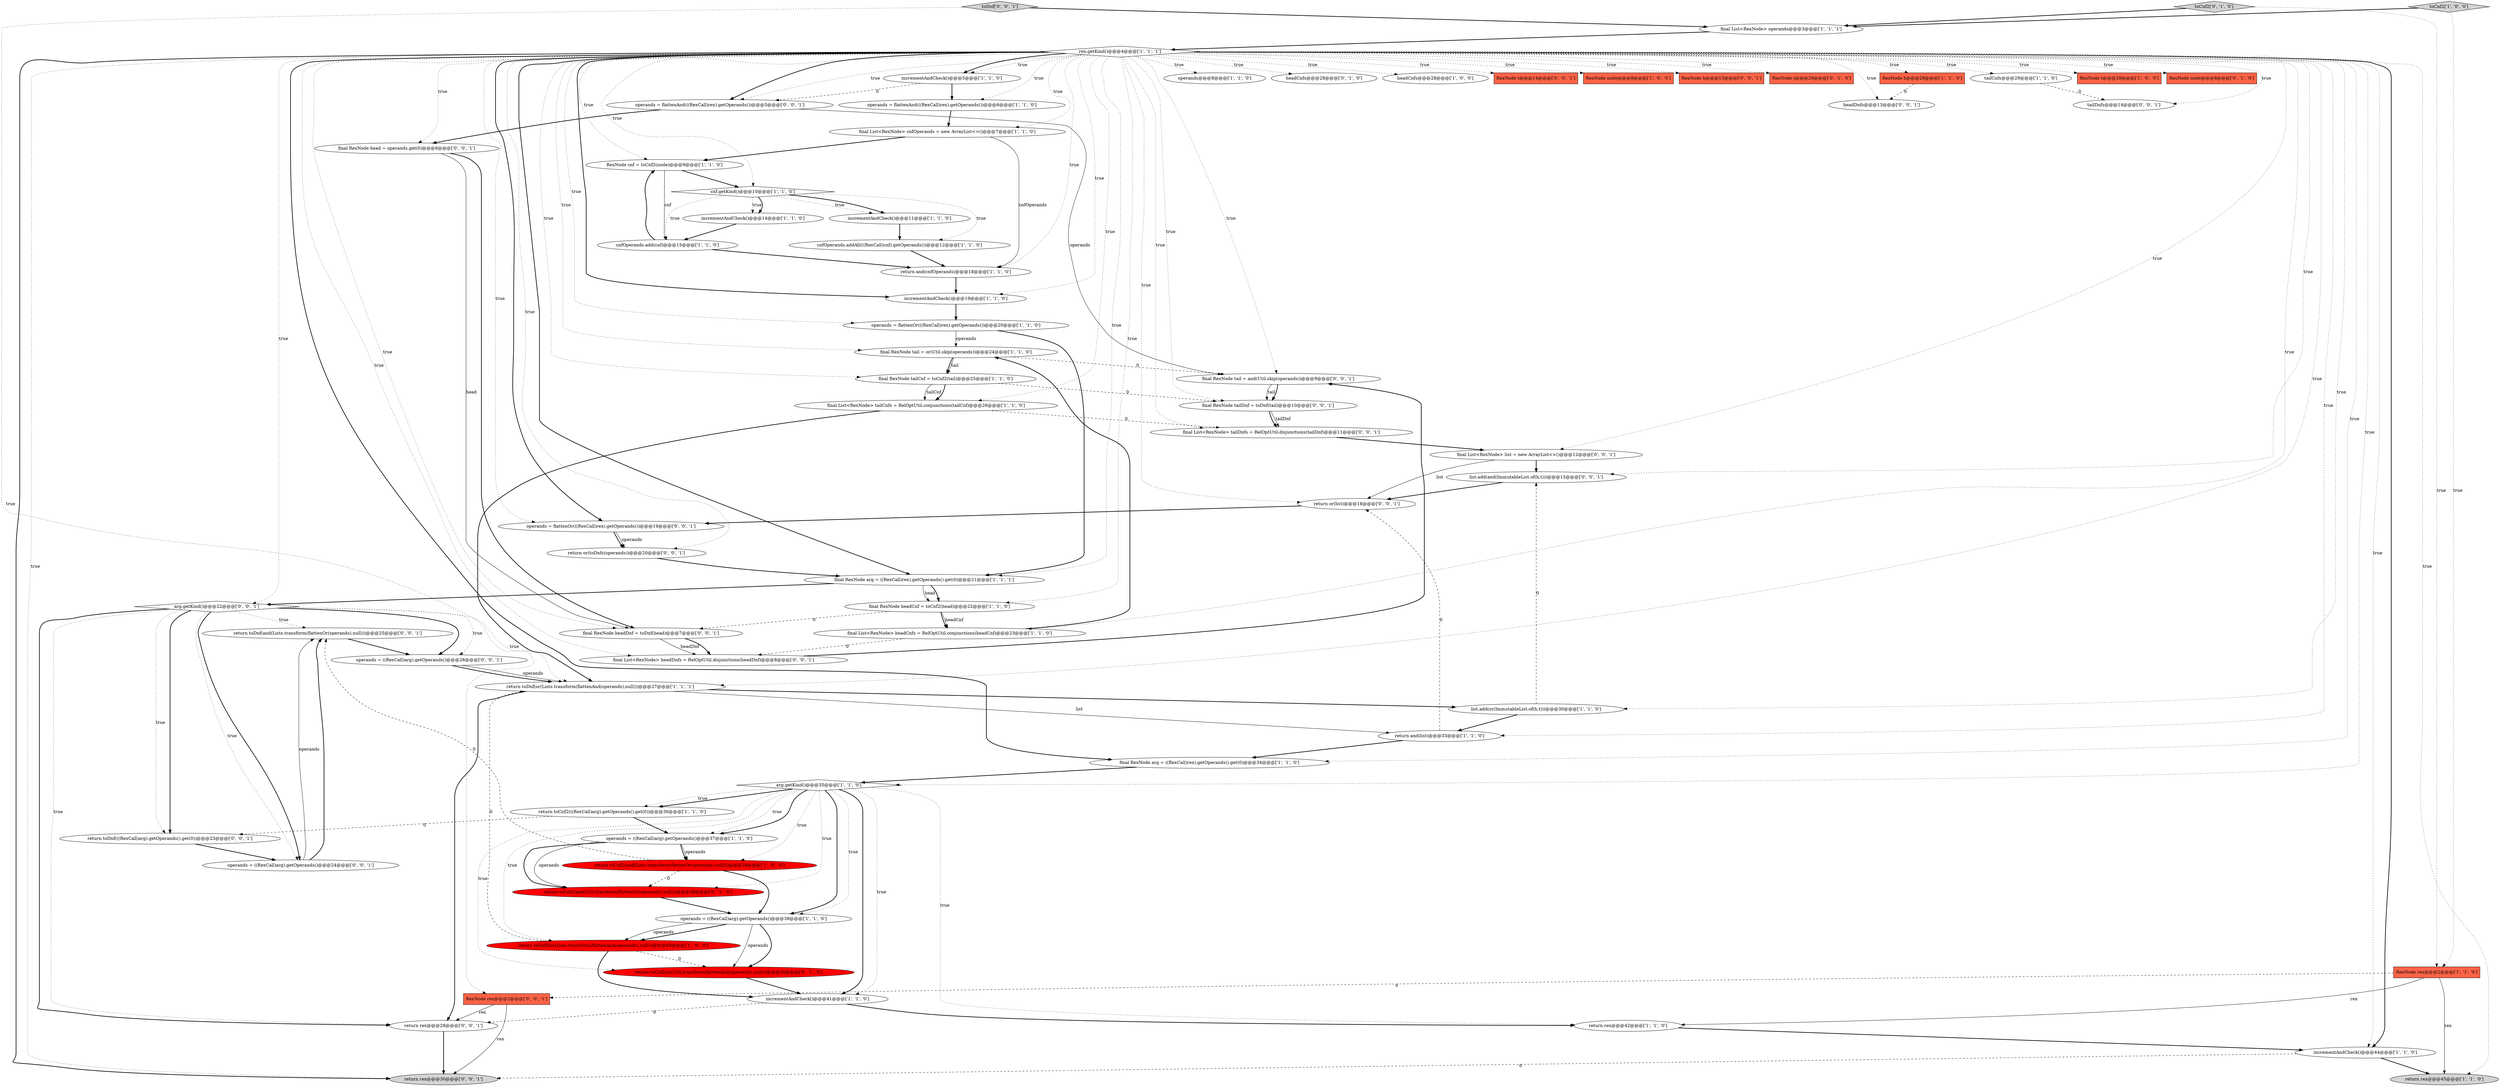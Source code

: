 digraph {
29 [style = filled, label = "incrementAndCheck()@@@5@@@['1', '1', '0']", fillcolor = white, shape = ellipse image = "AAA0AAABBB1BBB"];
56 [style = filled, label = "final List<RexNode> list = new ArrayList<>()@@@12@@@['0', '0', '1']", fillcolor = white, shape = ellipse image = "AAA0AAABBB3BBB"];
34 [style = filled, label = "cnf.getKind()@@@10@@@['1', '1', '0']", fillcolor = white, shape = diamond image = "AAA0AAABBB1BBB"];
49 [style = filled, label = "return or(toDnfs(operands))@@@20@@@['0', '0', '1']", fillcolor = white, shape = ellipse image = "AAA0AAABBB3BBB"];
60 [style = filled, label = "final List<RexNode> tailDnfs = RelOptUtil.disjunctions(tailDnf)@@@11@@@['0', '0', '1']", fillcolor = white, shape = ellipse image = "AAA0AAABBB3BBB"];
51 [style = filled, label = "final RexNode tailDnf = toDnf(tail)@@@10@@@['0', '0', '1']", fillcolor = white, shape = ellipse image = "AAA0AAABBB3BBB"];
39 [style = filled, label = "return toCnf2(and(Lists.transform(flattenOr(operands),null)))@@@38@@@['1', '0', '0']", fillcolor = red, shape = ellipse image = "AAA1AAABBB1BBB"];
71 [style = filled, label = "return toDnf(and(Lists.transform(flattenOr(operands),null)))@@@25@@@['0', '0', '1']", fillcolor = white, shape = ellipse image = "AAA0AAABBB3BBB"];
17 [style = filled, label = "list.add(or(ImmutableList.of(h,t)))@@@30@@@['1', '1', '0']", fillcolor = white, shape = ellipse image = "AAA0AAABBB1BBB"];
33 [style = filled, label = "operands@@@8@@@['1', '1', '0']", fillcolor = white, shape = ellipse image = "AAA0AAABBB1BBB"];
42 [style = filled, label = "headCnfs@@@28@@@['0', '1', '0']", fillcolor = white, shape = ellipse image = "AAA0AAABBB2BBB"];
62 [style = filled, label = "operands = ((RexCall)arg).getOperands()@@@24@@@['0', '0', '1']", fillcolor = white, shape = ellipse image = "AAA0AAABBB3BBB"];
1 [style = filled, label = "final List<RexNode> headCnfs = RelOptUtil.conjunctions(headCnf)@@@23@@@['1', '1', '0']", fillcolor = white, shape = ellipse image = "AAA0AAABBB1BBB"];
20 [style = filled, label = "operands = flattenAnd(((RexCall)rex).getOperands())@@@6@@@['1', '1', '0']", fillcolor = white, shape = ellipse image = "AAA0AAABBB1BBB"];
3 [style = filled, label = "final RexNode tail = or(Util.skip(operands))@@@24@@@['1', '1', '0']", fillcolor = white, shape = ellipse image = "AAA0AAABBB1BBB"];
22 [style = filled, label = "final List<RexNode> operands@@@3@@@['1', '1', '1']", fillcolor = white, shape = ellipse image = "AAA0AAABBB1BBB"];
13 [style = filled, label = "return toDnf(or(Lists.transform(flattenAnd(operands),null)))@@@27@@@['1', '1', '1']", fillcolor = white, shape = ellipse image = "AAA0AAABBB1BBB"];
61 [style = filled, label = "final RexNode tail = and(Util.skip(operands))@@@9@@@['0', '0', '1']", fillcolor = white, shape = ellipse image = "AAA0AAABBB3BBB"];
11 [style = filled, label = "return rex@@@45@@@['1', '1', '0']", fillcolor = lightgray, shape = ellipse image = "AAA0AAABBB1BBB"];
8 [style = filled, label = "headCnfs@@@28@@@['1', '0', '0']", fillcolor = white, shape = ellipse image = "AAA0AAABBB1BBB"];
50 [style = filled, label = "RexNode rex@@@2@@@['0', '0', '1']", fillcolor = tomato, shape = box image = "AAA0AAABBB3BBB"];
58 [style = filled, label = "RexNode t@@@14@@@['0', '0', '1']", fillcolor = tomato, shape = box image = "AAA0AAABBB3BBB"];
48 [style = filled, label = "final RexNode headDnf = toDnf(head)@@@7@@@['0', '0', '1']", fillcolor = white, shape = ellipse image = "AAA0AAABBB3BBB"];
57 [style = filled, label = "return toDnf(((RexCall)arg).getOperands().get(0))@@@23@@@['0', '0', '1']", fillcolor = white, shape = ellipse image = "AAA0AAABBB3BBB"];
36 [style = filled, label = "cnfOperands.addAll(((RexCall)cnf).getOperands())@@@12@@@['1', '1', '0']", fillcolor = white, shape = ellipse image = "AAA0AAABBB1BBB"];
7 [style = filled, label = "RexNode node@@@8@@@['1', '0', '0']", fillcolor = tomato, shape = box image = "AAA0AAABBB1BBB"];
59 [style = filled, label = "RexNode h@@@13@@@['0', '0', '1']", fillcolor = tomato, shape = box image = "AAA0AAABBB3BBB"];
21 [style = filled, label = "arg.getKind()@@@35@@@['1', '1', '0']", fillcolor = white, shape = diamond image = "AAA0AAABBB1BBB"];
65 [style = filled, label = "final List<RexNode> headDnfs = RelOptUtil.disjunctions(headDnf)@@@8@@@['0', '0', '1']", fillcolor = white, shape = ellipse image = "AAA0AAABBB3BBB"];
64 [style = filled, label = "operands = flattenAnd(((RexCall)rex).getOperands())@@@5@@@['0', '0', '1']", fillcolor = white, shape = ellipse image = "AAA0AAABBB3BBB"];
72 [style = filled, label = "toDnf['0', '0', '1']", fillcolor = lightgray, shape = diamond image = "AAA0AAABBB3BBB"];
43 [style = filled, label = "RexNode t@@@29@@@['0', '1', '0']", fillcolor = tomato, shape = box image = "AAA0AAABBB2BBB"];
38 [style = filled, label = "final List<RexNode> tailCnfs = RelOptUtil.conjunctions(tailCnf)@@@26@@@['1', '1', '0']", fillcolor = white, shape = ellipse image = "AAA0AAABBB1BBB"];
47 [style = filled, label = "toCnf2['0', '1', '0']", fillcolor = lightgray, shape = diamond image = "AAA0AAABBB2BBB"];
9 [style = filled, label = "operands = ((RexCall)arg).getOperands()@@@39@@@['1', '1', '0']", fillcolor = white, shape = ellipse image = "AAA0AAABBB1BBB"];
0 [style = filled, label = "final RexNode headCnf = toCnf2(head)@@@22@@@['1', '1', '0']", fillcolor = white, shape = ellipse image = "AAA0AAABBB1BBB"];
28 [style = filled, label = "incrementAndCheck()@@@41@@@['1', '1', '0']", fillcolor = white, shape = ellipse image = "AAA0AAABBB1BBB"];
41 [style = filled, label = "RexNode cnf = toCnf2(node)@@@9@@@['1', '1', '0']", fillcolor = white, shape = ellipse image = "AAA0AAABBB1BBB"];
63 [style = filled, label = "final RexNode head = operands.get(0)@@@6@@@['0', '0', '1']", fillcolor = white, shape = ellipse image = "AAA0AAABBB3BBB"];
30 [style = filled, label = "incrementAndCheck()@@@11@@@['1', '1', '0']", fillcolor = white, shape = ellipse image = "AAA0AAABBB1BBB"];
66 [style = filled, label = "headDnfs@@@13@@@['0', '0', '1']", fillcolor = white, shape = ellipse image = "AAA0AAABBB3BBB"];
10 [style = filled, label = "operands = flattenOr(((RexCall)rex).getOperands())@@@20@@@['1', '1', '0']", fillcolor = white, shape = ellipse image = "AAA0AAABBB1BBB"];
24 [style = filled, label = "RexNode h@@@28@@@['1', '1', '0']", fillcolor = tomato, shape = box image = "AAA0AAABBB1BBB"];
46 [style = filled, label = "return toCnf2(or(Util.transform(flattenAnd(operands),null)))@@@40@@@['0', '1', '0']", fillcolor = red, shape = ellipse image = "AAA1AAABBB2BBB"];
45 [style = filled, label = "return toCnf2(and(Util.transform(flattenOr(operands),null)))@@@38@@@['0', '1', '0']", fillcolor = red, shape = ellipse image = "AAA1AAABBB2BBB"];
53 [style = filled, label = "list.add(and(ImmutableList.of(h,t)))@@@15@@@['0', '0', '1']", fillcolor = white, shape = ellipse image = "AAA0AAABBB3BBB"];
69 [style = filled, label = "tailDnfs@@@14@@@['0', '0', '1']", fillcolor = white, shape = ellipse image = "AAA0AAABBB3BBB"];
6 [style = filled, label = "return and(cnfOperands)@@@18@@@['1', '1', '0']", fillcolor = white, shape = ellipse image = "AAA0AAABBB1BBB"];
15 [style = filled, label = "RexNode t@@@29@@@['1', '0', '0']", fillcolor = tomato, shape = box image = "AAA0AAABBB1BBB"];
32 [style = filled, label = "RexNode rex@@@2@@@['1', '1', '0']", fillcolor = tomato, shape = box image = "AAA0AAABBB1BBB"];
54 [style = filled, label = "return or(list)@@@18@@@['0', '0', '1']", fillcolor = white, shape = ellipse image = "AAA0AAABBB3BBB"];
68 [style = filled, label = "operands = flattenOr(((RexCall)rex).getOperands())@@@19@@@['0', '0', '1']", fillcolor = white, shape = ellipse image = "AAA0AAABBB3BBB"];
14 [style = filled, label = "return toCnf2(((RexCall)arg).getOperands().get(0))@@@36@@@['1', '1', '0']", fillcolor = white, shape = ellipse image = "AAA0AAABBB1BBB"];
4 [style = filled, label = "incrementAndCheck()@@@19@@@['1', '1', '0']", fillcolor = white, shape = ellipse image = "AAA0AAABBB1BBB"];
31 [style = filled, label = "toCnf2['1', '0', '0']", fillcolor = lightgray, shape = diamond image = "AAA0AAABBB1BBB"];
40 [style = filled, label = "rex.getKind()@@@4@@@['1', '1', '1']", fillcolor = white, shape = diamond image = "AAA0AAABBB1BBB"];
52 [style = filled, label = "return rex@@@28@@@['0', '0', '1']", fillcolor = white, shape = ellipse image = "AAA0AAABBB3BBB"];
70 [style = filled, label = "return rex@@@30@@@['0', '0', '1']", fillcolor = lightgray, shape = ellipse image = "AAA0AAABBB3BBB"];
27 [style = filled, label = "return and(list)@@@33@@@['1', '1', '0']", fillcolor = white, shape = ellipse image = "AAA0AAABBB1BBB"];
5 [style = filled, label = "return rex@@@42@@@['1', '1', '0']", fillcolor = white, shape = ellipse image = "AAA0AAABBB1BBB"];
18 [style = filled, label = "incrementAndCheck()@@@44@@@['1', '1', '0']", fillcolor = white, shape = ellipse image = "AAA0AAABBB1BBB"];
55 [style = filled, label = "operands = ((RexCall)arg).getOperands()@@@26@@@['0', '0', '1']", fillcolor = white, shape = ellipse image = "AAA0AAABBB3BBB"];
23 [style = filled, label = "incrementAndCheck()@@@14@@@['1', '1', '0']", fillcolor = white, shape = ellipse image = "AAA0AAABBB1BBB"];
25 [style = filled, label = "return toCnf2(or(Lists.transform(flattenAnd(operands),null)))@@@40@@@['1', '0', '0']", fillcolor = red, shape = ellipse image = "AAA1AAABBB1BBB"];
37 [style = filled, label = "operands = ((RexCall)arg).getOperands()@@@37@@@['1', '1', '0']", fillcolor = white, shape = ellipse image = "AAA0AAABBB1BBB"];
16 [style = filled, label = "tailCnfs@@@29@@@['1', '1', '0']", fillcolor = white, shape = ellipse image = "AAA0AAABBB1BBB"];
67 [style = filled, label = "arg.getKind()@@@22@@@['0', '0', '1']", fillcolor = white, shape = diamond image = "AAA0AAABBB3BBB"];
12 [style = filled, label = "final RexNode arg = ((RexCall)rex).getOperands().get(0)@@@21@@@['1', '1', '1']", fillcolor = white, shape = ellipse image = "AAA0AAABBB1BBB"];
35 [style = filled, label = "final RexNode arg = ((RexCall)rex).getOperands().get(0)@@@34@@@['1', '1', '0']", fillcolor = white, shape = ellipse image = "AAA0AAABBB1BBB"];
26 [style = filled, label = "final RexNode tailCnf = toCnf2(tail)@@@25@@@['1', '1', '0']", fillcolor = white, shape = ellipse image = "AAA0AAABBB1BBB"];
19 [style = filled, label = "cnfOperands.add(cnf)@@@15@@@['1', '1', '0']", fillcolor = white, shape = ellipse image = "AAA0AAABBB1BBB"];
2 [style = filled, label = "final List<RexNode> cnfOperands = new ArrayList<>()@@@7@@@['1', '1', '0']", fillcolor = white, shape = ellipse image = "AAA0AAABBB1BBB"];
44 [style = filled, label = "RexNode node@@@8@@@['0', '1', '0']", fillcolor = tomato, shape = box image = "AAA0AAABBB2BBB"];
40->4 [style = bold, label=""];
40->69 [style = dotted, label="true"];
40->18 [style = dotted, label="true"];
63->48 [style = bold, label=""];
57->62 [style = bold, label=""];
40->51 [style = dotted, label="true"];
39->9 [style = bold, label=""];
54->68 [style = bold, label=""];
67->52 [style = dotted, label="true"];
40->13 [style = dotted, label="true"];
27->54 [style = dashed, label="0"];
40->70 [style = dotted, label="true"];
30->36 [style = bold, label=""];
68->49 [style = bold, label=""];
55->13 [style = bold, label=""];
68->49 [style = solid, label="operands"];
53->54 [style = bold, label=""];
40->44 [style = dotted, label="true"];
40->10 [style = dotted, label="true"];
40->43 [style = dotted, label="true"];
21->28 [style = bold, label=""];
34->23 [style = dotted, label="true"];
47->22 [style = bold, label=""];
13->17 [style = bold, label=""];
17->53 [style = dashed, label="0"];
10->12 [style = bold, label=""];
9->46 [style = solid, label="operands"];
21->39 [style = dotted, label="true"];
67->57 [style = bold, label=""];
21->37 [style = dotted, label="true"];
67->71 [style = dotted, label="true"];
39->45 [style = dashed, label="0"];
25->13 [style = dashed, label="0"];
17->27 [style = bold, label=""];
12->0 [style = solid, label="head"];
63->48 [style = solid, label="head"];
40->56 [style = dotted, label="true"];
40->65 [style = dotted, label="true"];
56->53 [style = bold, label=""];
67->52 [style = bold, label=""];
28->52 [style = dashed, label="0"];
32->11 [style = solid, label="rex"];
55->13 [style = solid, label="operands"];
40->41 [style = dotted, label="true"];
14->37 [style = bold, label=""];
21->5 [style = dotted, label="true"];
40->49 [style = dotted, label="true"];
36->6 [style = bold, label=""];
67->57 [style = dotted, label="true"];
49->12 [style = bold, label=""];
25->28 [style = bold, label=""];
28->5 [style = bold, label=""];
67->13 [style = dotted, label="true"];
40->26 [style = dotted, label="true"];
18->11 [style = bold, label=""];
67->55 [style = dotted, label="true"];
40->6 [style = dotted, label="true"];
1->65 [style = dashed, label="0"];
40->48 [style = dotted, label="true"];
40->8 [style = dotted, label="true"];
40->2 [style = dotted, label="true"];
19->6 [style = bold, label=""];
72->22 [style = bold, label=""];
40->20 [style = dotted, label="true"];
39->71 [style = dashed, label="0"];
35->21 [style = bold, label=""];
21->28 [style = dotted, label="true"];
40->35 [style = dotted, label="true"];
40->29 [style = dotted, label="true"];
71->55 [style = bold, label=""];
40->67 [style = dotted, label="true"];
6->4 [style = bold, label=""];
29->20 [style = bold, label=""];
21->37 [style = bold, label=""];
21->9 [style = bold, label=""];
51->60 [style = bold, label=""];
21->9 [style = dotted, label="true"];
19->41 [style = bold, label=""];
40->3 [style = dotted, label="true"];
3->26 [style = solid, label="tail"];
26->38 [style = solid, label="tailCnf"];
37->45 [style = bold, label=""];
65->61 [style = bold, label=""];
56->54 [style = solid, label="list"];
38->60 [style = dashed, label="0"];
37->45 [style = solid, label="operands"];
0->1 [style = solid, label="headCnf"];
40->15 [style = dotted, label="true"];
40->29 [style = bold, label=""];
40->17 [style = dotted, label="true"];
60->56 [style = bold, label=""];
40->42 [style = dotted, label="true"];
4->10 [style = bold, label=""];
2->41 [style = bold, label=""];
40->34 [style = dotted, label="true"];
40->68 [style = dotted, label="true"];
50->52 [style = solid, label="rex"];
40->35 [style = bold, label=""];
3->61 [style = dashed, label="0"];
46->28 [style = bold, label=""];
21->46 [style = dotted, label="true"];
34->36 [style = dotted, label="true"];
18->70 [style = dashed, label="0"];
9->46 [style = bold, label=""];
1->3 [style = bold, label=""];
40->4 [style = dotted, label="true"];
3->26 [style = bold, label=""];
40->38 [style = dotted, label="true"];
5->18 [style = bold, label=""];
27->35 [style = bold, label=""];
62->71 [style = solid, label="operands"];
40->54 [style = dotted, label="true"];
47->32 [style = dotted, label="true"];
52->70 [style = bold, label=""];
21->25 [style = dotted, label="true"];
40->12 [style = bold, label=""];
10->3 [style = solid, label="operands"];
61->51 [style = solid, label="tail"];
0->1 [style = bold, label=""];
23->19 [style = bold, label=""];
32->50 [style = dashed, label="0"];
40->66 [style = dotted, label="true"];
48->65 [style = solid, label="headDnf"];
40->68 [style = bold, label=""];
25->46 [style = dashed, label="0"];
40->1 [style = dotted, label="true"];
34->23 [style = bold, label=""];
40->27 [style = dotted, label="true"];
13->52 [style = bold, label=""];
34->30 [style = dotted, label="true"];
21->45 [style = dotted, label="true"];
40->58 [style = dotted, label="true"];
41->34 [style = bold, label=""];
45->9 [style = bold, label=""];
37->39 [style = bold, label=""];
22->40 [style = bold, label=""];
21->14 [style = bold, label=""];
13->27 [style = solid, label="list"];
40->53 [style = dotted, label="true"];
40->70 [style = bold, label=""];
61->51 [style = bold, label=""];
26->51 [style = dashed, label="0"];
31->22 [style = bold, label=""];
40->33 [style = dotted, label="true"];
40->21 [style = dotted, label="true"];
64->63 [style = bold, label=""];
40->24 [style = dotted, label="true"];
40->64 [style = bold, label=""];
40->60 [style = dotted, label="true"];
40->63 [style = dotted, label="true"];
40->18 [style = bold, label=""];
24->66 [style = dashed, label="0"];
64->61 [style = solid, label="operands"];
40->16 [style = dotted, label="true"];
14->57 [style = dashed, label="0"];
40->0 [style = dotted, label="true"];
12->0 [style = bold, label=""];
34->30 [style = bold, label=""];
2->6 [style = solid, label="cnfOperands"];
67->62 [style = bold, label=""];
20->2 [style = bold, label=""];
31->32 [style = dotted, label="true"];
26->38 [style = bold, label=""];
67->55 [style = bold, label=""];
0->48 [style = dashed, label="0"];
62->71 [style = bold, label=""];
51->60 [style = solid, label="tailDnf"];
40->11 [style = dotted, label="true"];
41->19 [style = solid, label="cnf"];
40->59 [style = dotted, label="true"];
40->12 [style = dotted, label="true"];
9->25 [style = bold, label=""];
40->64 [style = dotted, label="true"];
21->14 [style = dotted, label="true"];
50->70 [style = solid, label="rex"];
32->5 [style = solid, label="rex"];
40->7 [style = dotted, label="true"];
48->65 [style = bold, label=""];
38->13 [style = bold, label=""];
9->25 [style = solid, label="operands"];
29->64 [style = dashed, label="0"];
67->62 [style = dotted, label="true"];
16->69 [style = dashed, label="0"];
72->50 [style = dotted, label="true"];
12->67 [style = bold, label=""];
34->19 [style = dotted, label="true"];
40->61 [style = dotted, label="true"];
37->39 [style = solid, label="operands"];
}
